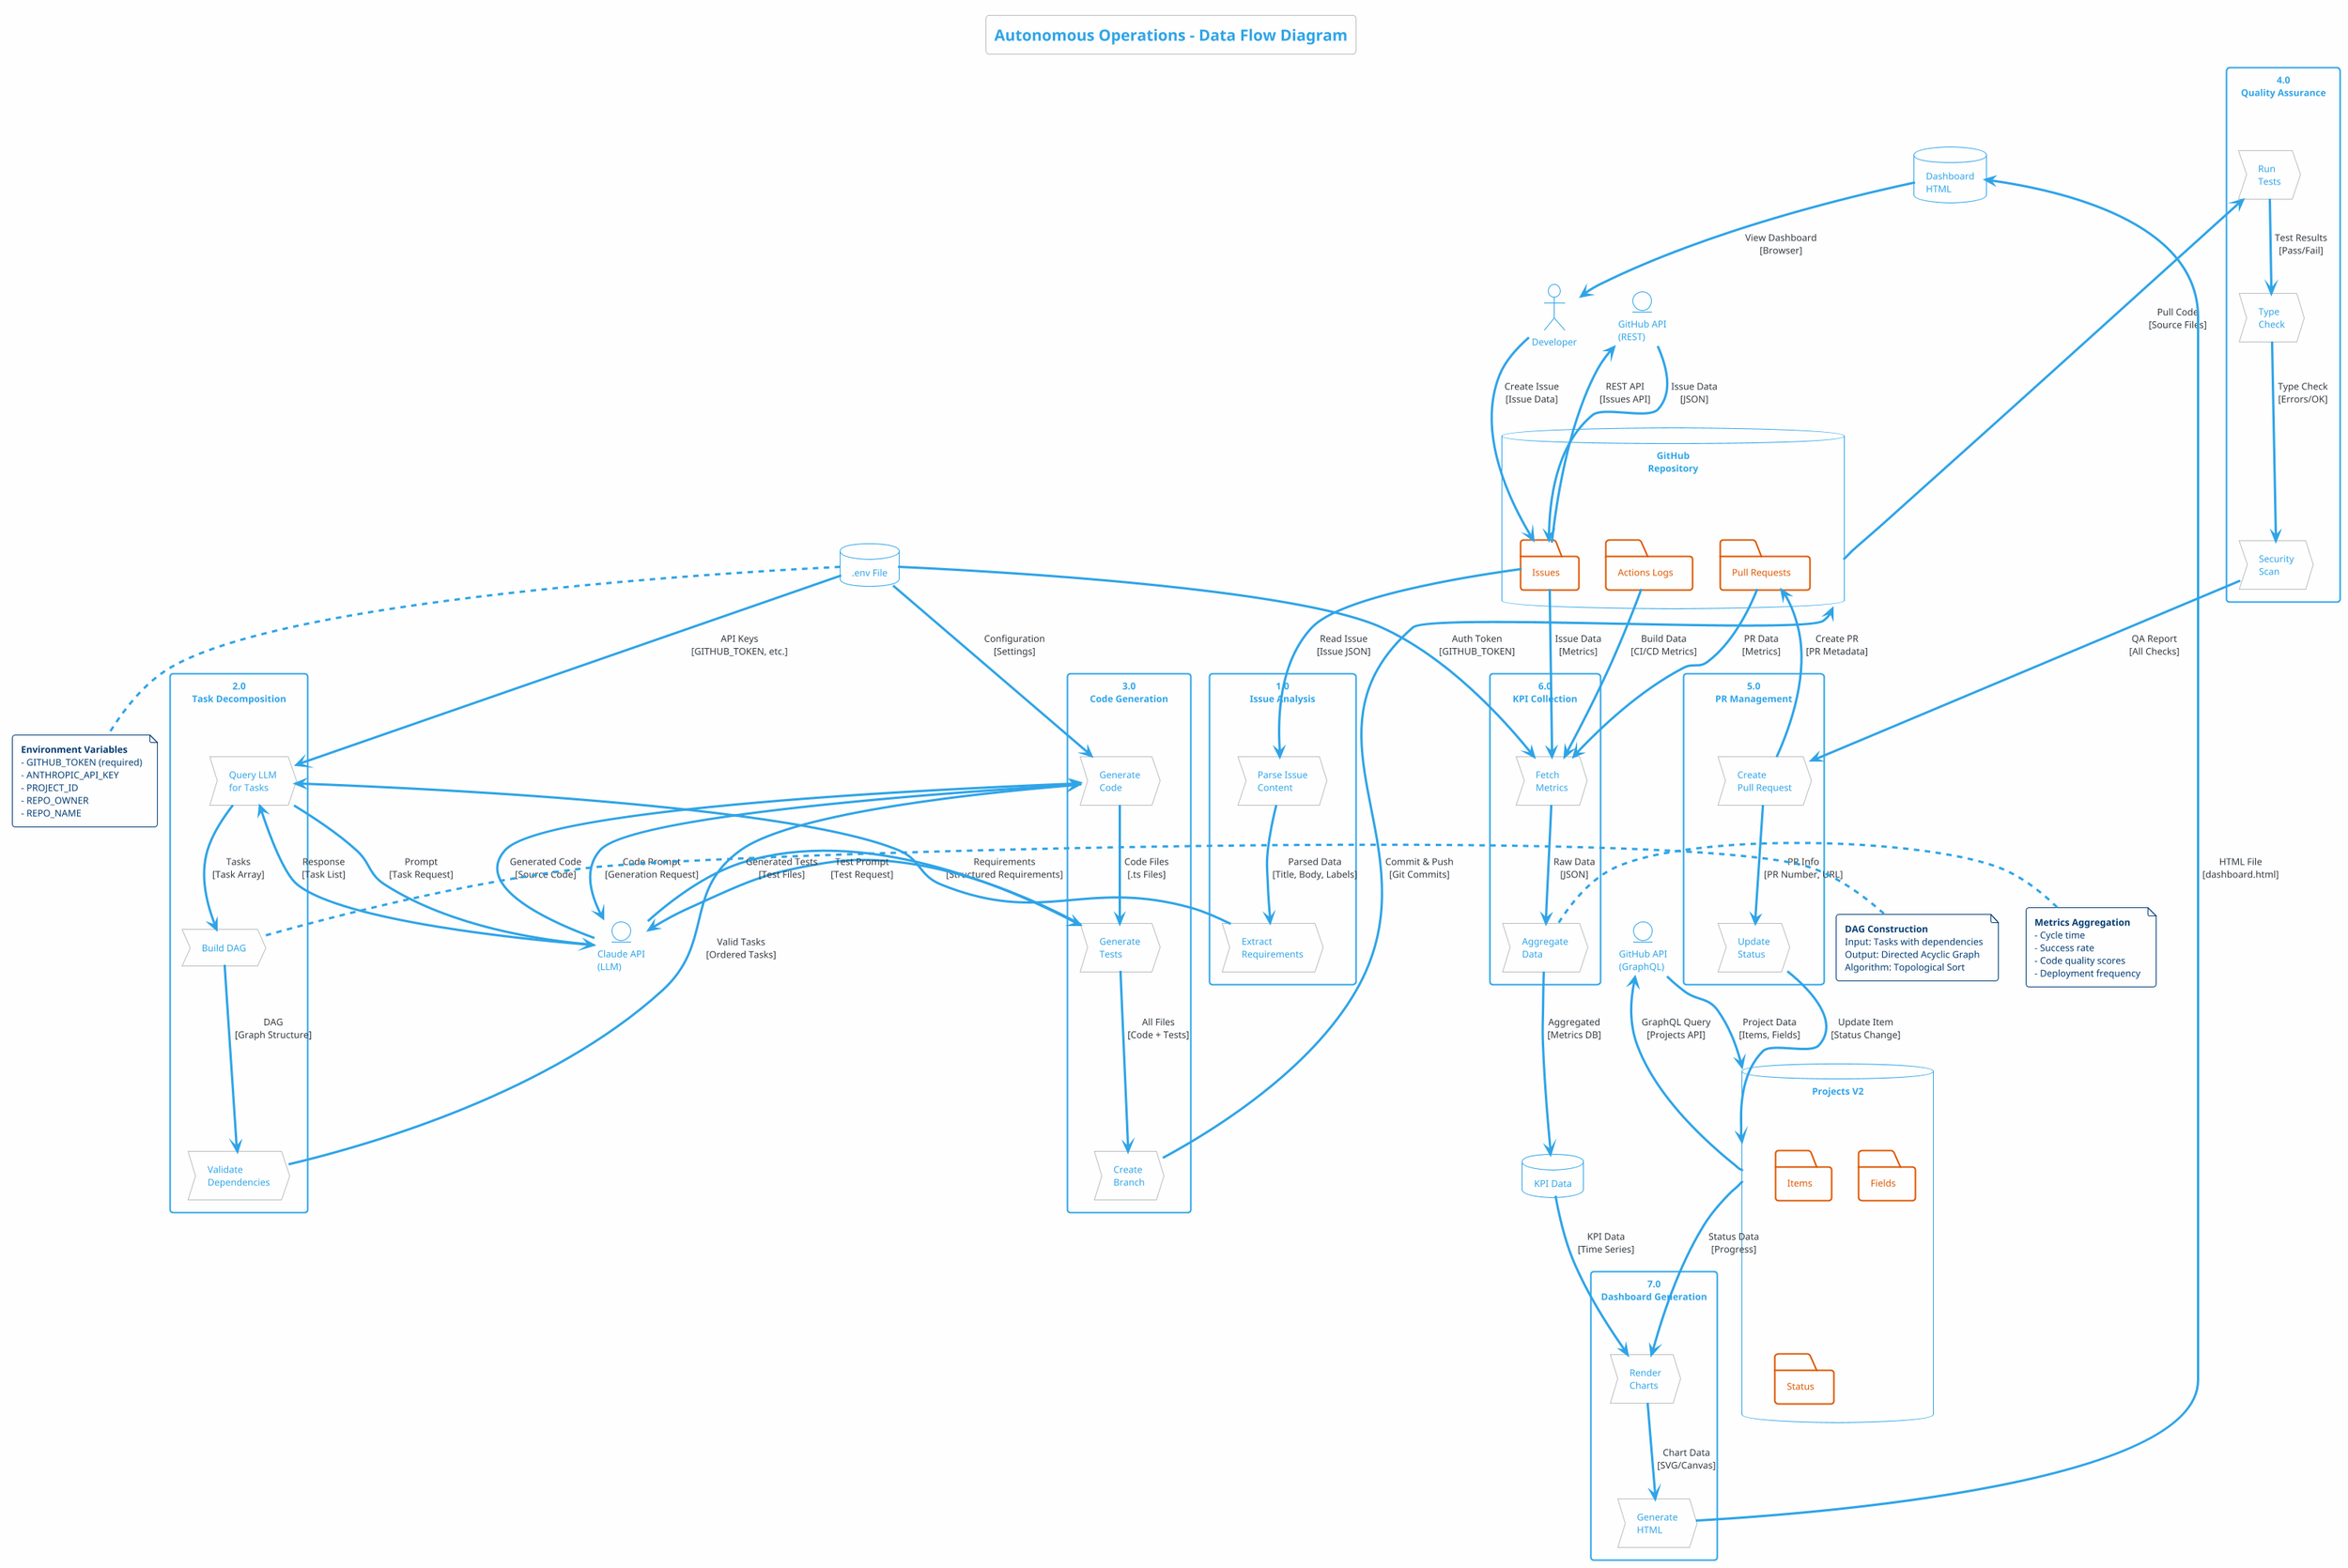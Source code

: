 @startuml Data Flow Diagram
!theme cerulean-outline
skinparam backgroundColor #FEFEFE

title Autonomous Operations - Data Flow Diagram

' External Entities
actor "Developer" as Dev
entity "GitHub API\n(REST)" as GitHubREST
entity "GitHub API\n(GraphQL)" as GitHubGraphQL
entity "Claude API\n(LLM)" as ClaudeAPI

' Data Stores
database "GitHub\nRepository" as Repo {
  folder "Issues" as IssueStore
  folder "Pull Requests" as PRStore
  folder "Actions Logs" as ActionsStore
}

database "Projects V2" as ProjectsDB {
  folder "Items" as Items
  folder "Fields" as Fields
  folder "Status" as Status
}

database ".env File" as EnvStore
database "KPI Data" as KPIStore
database "Dashboard\nHTML" as DashboardStore

' Processes
rectangle "1.0\nIssue Analysis" as P1 {
  process "Parse Issue\nContent" as P11
  process "Extract\nRequirements" as P12
}

rectangle "2.0\nTask Decomposition" as P2 {
  process "Query LLM\nfor Tasks" as P21
  process "Build DAG" as P22
  process "Validate\nDependencies" as P23
}

rectangle "3.0\nCode Generation" as P3 {
  process "Generate\nCode" as P31
  process "Generate\nTests" as P32
  process "Create\nBranch" as P33
}

rectangle "4.0\nQuality Assurance" as P4 {
  process "Run\nTests" as P41
  process "Type\nCheck" as P42
  process "Security\nScan" as P43
}

rectangle "5.0\nPR Management" as P5 {
  process "Create\nPull Request" as P51
  process "Update\nStatus" as P52
}

rectangle "6.0\nKPI Collection" as P6 {
  process "Fetch\nMetrics" as P61
  process "Aggregate\nData" as P62
}

rectangle "7.0\nDashboard Generation" as P7 {
  process "Render\nCharts" as P71
  process "Generate\nHTML" as P72
}

' Data Flows
Dev --> IssueStore : Create Issue\n[Issue Data]
IssueStore --> P11 : Read Issue\n[Issue JSON]
P11 --> P12 : Parsed Data\n[Title, Body, Labels]
P12 --> P21 : Requirements\n[Structured Requirements]

P21 --> ClaudeAPI : Prompt\n[Task Request]
ClaudeAPI --> P21 : Response\n[Task List]
P21 --> P22 : Tasks\n[Task Array]
P22 --> P23 : DAG\n[Graph Structure]
P23 --> P31 : Valid Tasks\n[Ordered Tasks]

P31 --> ClaudeAPI : Code Prompt\n[Generation Request]
ClaudeAPI --> P31 : Generated Code\n[Source Code]
P31 --> P32 : Code Files\n[.ts Files]
P32 --> ClaudeAPI : Test Prompt\n[Test Request]
ClaudeAPI --> P32 : Generated Tests\n[Test Files]
P32 --> P33 : All Files\n[Code + Tests]
P33 --> Repo : Commit & Push\n[Git Commits]

Repo --> P41 : Pull Code\n[Source Files]
P41 --> P42 : Test Results\n[Pass/Fail]
P42 --> P43 : Type Check\n[Errors/OK]
P43 --> P51 : QA Report\n[All Checks]

P51 --> PRStore : Create PR\n[PR Metadata]
P51 --> P52 : PR Info\n[PR Number, URL]
P52 --> ProjectsDB : Update Item\n[Status Change]

EnvStore --> P21 : API Keys\n[GITHUB_TOKEN, etc.]
EnvStore --> P31 : Configuration\n[Settings]
EnvStore --> P61 : Auth Token\n[GITHUB_TOKEN]

IssueStore --> P61 : Issue Data\n[Metrics]
PRStore --> P61 : PR Data\n[Metrics]
ActionsStore --> P61 : Build Data\n[CI/CD Metrics]
P61 --> P62 : Raw Data\n[JSON]
P62 --> KPIStore : Aggregated\n[Metrics DB]

KPIStore --> P71 : KPI Data\n[Time Series]
ProjectsDB --> P71 : Status Data\n[Progress]
P71 --> P72 : Chart Data\n[SVG/Canvas]
P72 --> DashboardStore : HTML File\n[dashboard.html]
DashboardStore --> Dev : View Dashboard\n[Browser]

ProjectsDB --> GitHubGraphQL : GraphQL Query\n[Projects API]
GitHubGraphQL --> ProjectsDB : Project Data\n[Items, Fields]

IssueStore --> GitHubREST : REST API\n[Issues API]
GitHubREST --> IssueStore : Issue Data\n[JSON]

note right of P22
  **DAG Construction**
  Input: Tasks with dependencies
  Output: Directed Acyclic Graph
  Algorithm: Topological Sort
end note

note right of P62
  **Metrics Aggregation**
  - Cycle time
  - Success rate
  - Code quality scores
  - Deployment frequency
end note

note bottom of EnvStore
  **Environment Variables**
  - GITHUB_TOKEN (required)
  - ANTHROPIC_API_KEY
  - PROJECT_ID
  - REPO_OWNER
  - REPO_NAME
end note

@enduml
